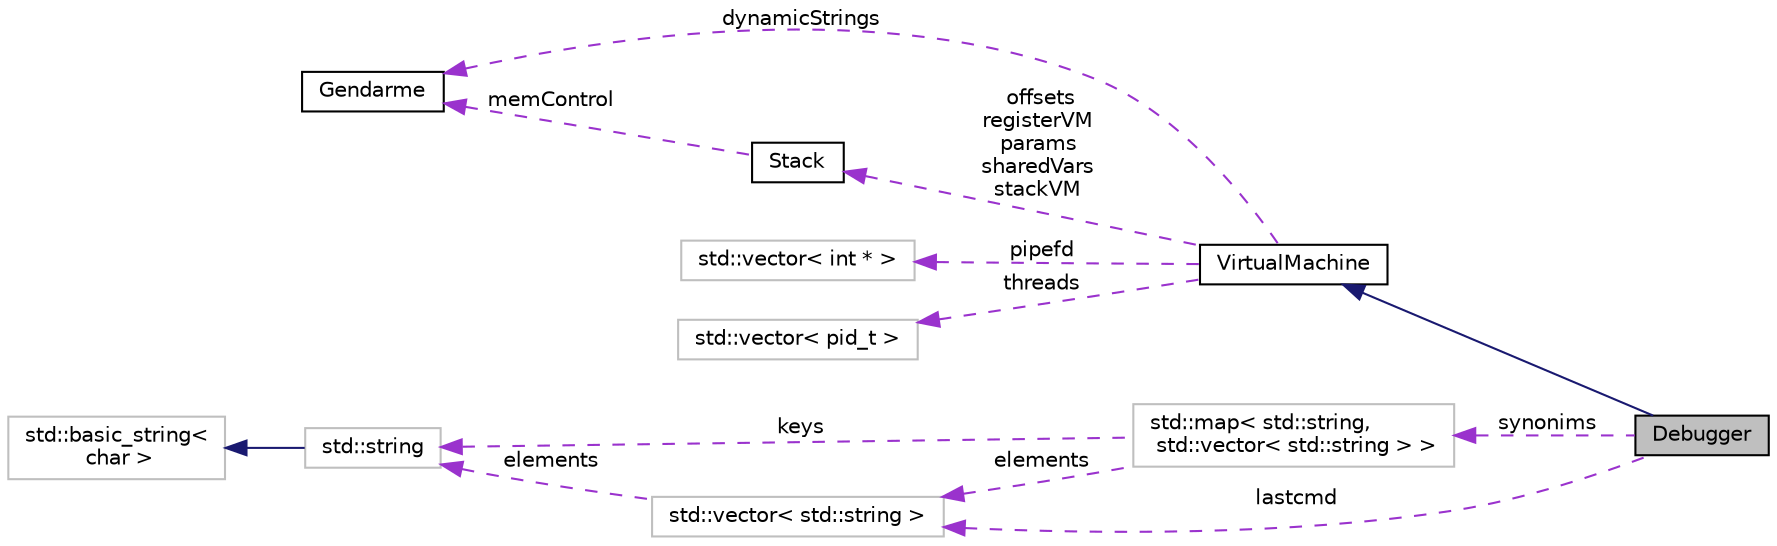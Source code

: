 digraph "Debugger"
{
 // INTERACTIVE_SVG=YES
 // LATEX_PDF_SIZE
  edge [fontname="Helvetica",fontsize="10",labelfontname="Helvetica",labelfontsize="10"];
  node [fontname="Helvetica",fontsize="10",shape=record];
  rankdir="LR";
  Node1 [label="Debugger",height=0.2,width=0.4,color="black", fillcolor="grey75", style="filled", fontcolor="black",tooltip=" "];
  Node2 -> Node1 [dir="back",color="midnightblue",fontsize="10",style="solid",fontname="Helvetica"];
  Node2 [label="VirtualMachine",height=0.2,width=0.4,color="black", fillcolor="white", style="filled",URL="$classVirtualMachine.html",tooltip=" "];
  Node3 -> Node2 [dir="back",color="darkorchid3",fontsize="10",style="dashed",label=" offsets\nregisterVM\nparams\nsharedVars\nstackVM" ,fontname="Helvetica"];
  Node3 [label="Stack",height=0.2,width=0.4,color="black", fillcolor="white", style="filled",URL="$classStack.html",tooltip=" "];
  Node4 -> Node3 [dir="back",color="darkorchid3",fontsize="10",style="dashed",label=" memControl" ,fontname="Helvetica"];
  Node4 [label="Gendarme",height=0.2,width=0.4,color="black", fillcolor="white", style="filled",URL="$classGendarme.html",tooltip="Класс, предназначенный для освобождения неиспользуемой памяти."];
  Node5 -> Node2 [dir="back",color="darkorchid3",fontsize="10",style="dashed",label=" pipefd" ,fontname="Helvetica"];
  Node5 [label="std::vector\< int * \>",height=0.2,width=0.4,color="grey75", fillcolor="white", style="filled",tooltip=" "];
  Node6 -> Node2 [dir="back",color="darkorchid3",fontsize="10",style="dashed",label=" threads" ,fontname="Helvetica"];
  Node6 [label="std::vector\< pid_t \>",height=0.2,width=0.4,color="grey75", fillcolor="white", style="filled",tooltip=" "];
  Node4 -> Node2 [dir="back",color="darkorchid3",fontsize="10",style="dashed",label=" dynamicStrings" ,fontname="Helvetica"];
  Node7 -> Node1 [dir="back",color="darkorchid3",fontsize="10",style="dashed",label=" synonims" ,fontname="Helvetica"];
  Node7 [label="std::map\< std::string,\l std::vector\< std::string \> \>",height=0.2,width=0.4,color="grey75", fillcolor="white", style="filled",tooltip=" "];
  Node8 -> Node7 [dir="back",color="darkorchid3",fontsize="10",style="dashed",label=" keys" ,fontname="Helvetica"];
  Node8 [label="std::string",height=0.2,width=0.4,color="grey75", fillcolor="white", style="filled",tooltip="STL class."];
  Node9 -> Node8 [dir="back",color="midnightblue",fontsize="10",style="solid",fontname="Helvetica"];
  Node9 [label="std::basic_string\<\l char \>",height=0.2,width=0.4,color="grey75", fillcolor="white", style="filled",tooltip="STL class."];
  Node10 -> Node7 [dir="back",color="darkorchid3",fontsize="10",style="dashed",label=" elements" ,fontname="Helvetica"];
  Node10 [label="std::vector\< std::string \>",height=0.2,width=0.4,color="grey75", fillcolor="white", style="filled",tooltip=" "];
  Node8 -> Node10 [dir="back",color="darkorchid3",fontsize="10",style="dashed",label=" elements" ,fontname="Helvetica"];
  Node10 -> Node1 [dir="back",color="darkorchid3",fontsize="10",style="dashed",label=" lastcmd" ,fontname="Helvetica"];
}
